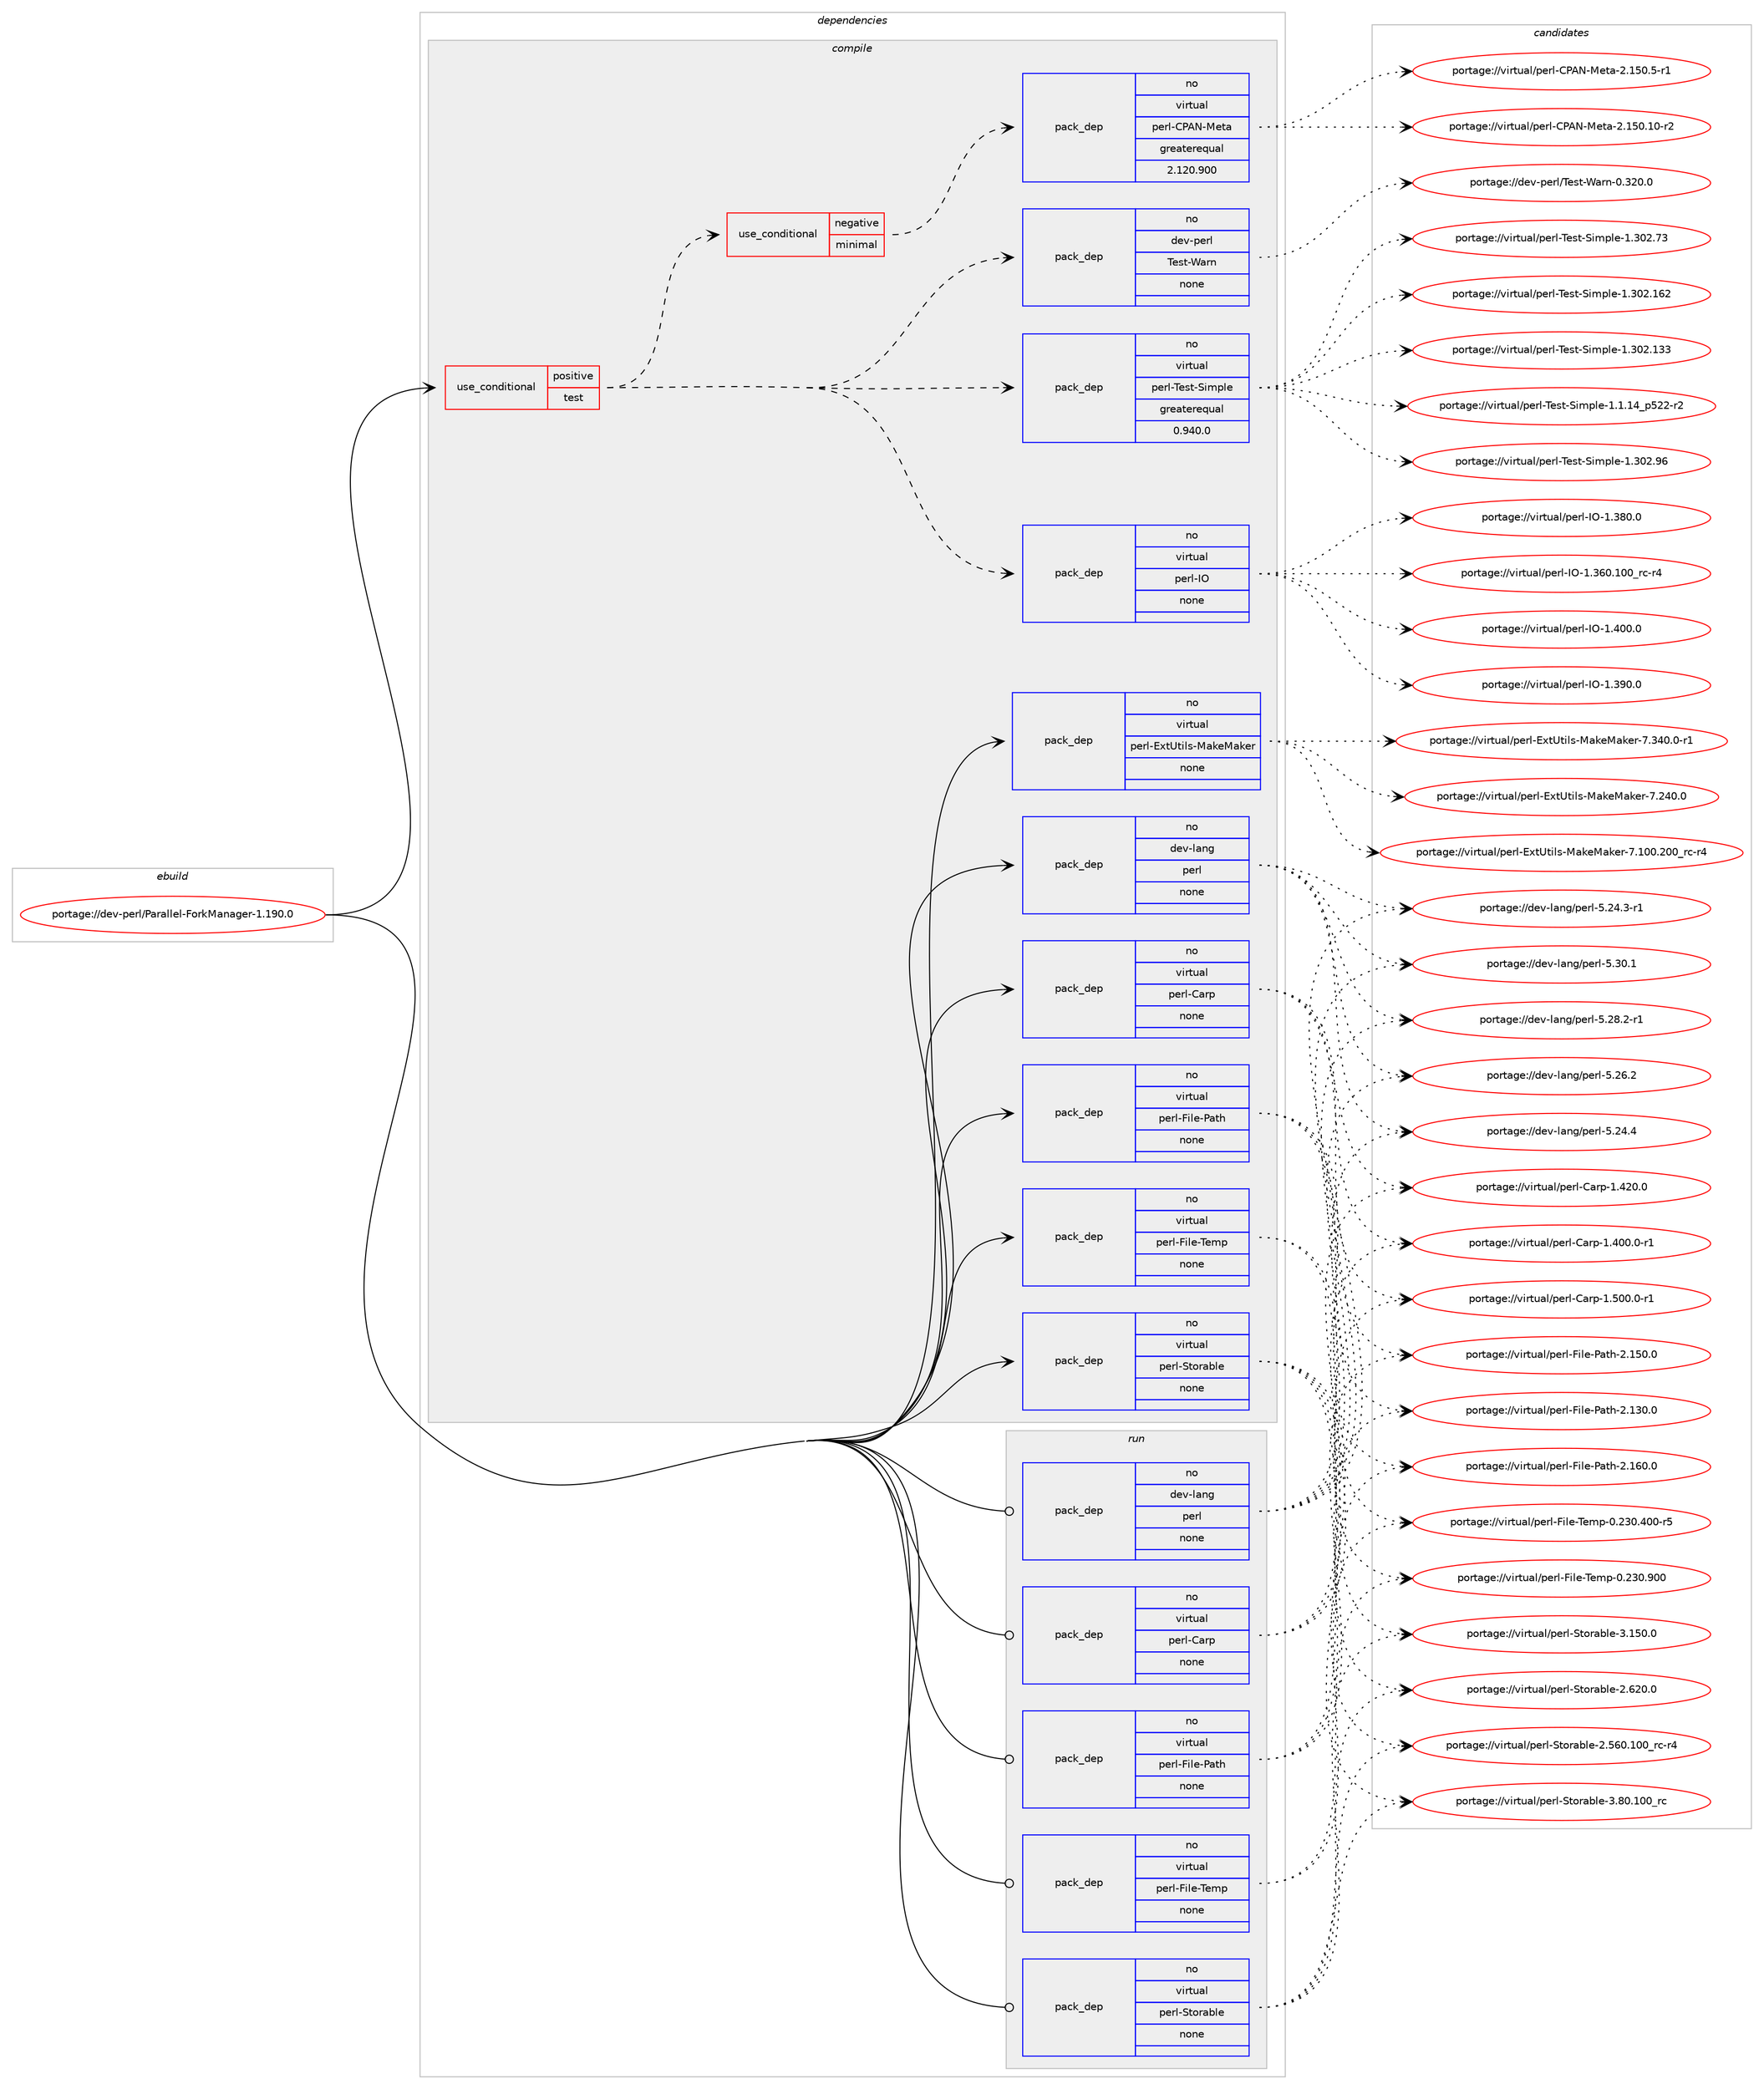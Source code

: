 digraph prolog {

# *************
# Graph options
# *************

newrank=true;
concentrate=true;
compound=true;
graph [rankdir=LR,fontname=Helvetica,fontsize=10,ranksep=1.5];#, ranksep=2.5, nodesep=0.2];
edge  [arrowhead=vee];
node  [fontname=Helvetica,fontsize=10];

# **********
# The ebuild
# **********

subgraph cluster_leftcol {
color=gray;
label=<<i>ebuild</i>>;
id [label="portage://dev-perl/Parallel-ForkManager-1.190.0", color=red, width=4, href="../dev-perl/Parallel-ForkManager-1.190.0.svg"];
}

# ****************
# The dependencies
# ****************

subgraph cluster_midcol {
color=gray;
label=<<i>dependencies</i>>;
subgraph cluster_compile {
fillcolor="#eeeeee";
style=filled;
label=<<i>compile</i>>;
subgraph cond121647 {
dependency485016 [label=<<TABLE BORDER="0" CELLBORDER="1" CELLSPACING="0" CELLPADDING="4"><TR><TD ROWSPAN="3" CELLPADDING="10">use_conditional</TD></TR><TR><TD>positive</TD></TR><TR><TD>test</TD></TR></TABLE>>, shape=none, color=red];
subgraph cond121648 {
dependency485017 [label=<<TABLE BORDER="0" CELLBORDER="1" CELLSPACING="0" CELLPADDING="4"><TR><TD ROWSPAN="3" CELLPADDING="10">use_conditional</TD></TR><TR><TD>negative</TD></TR><TR><TD>minimal</TD></TR></TABLE>>, shape=none, color=red];
subgraph pack358309 {
dependency485018 [label=<<TABLE BORDER="0" CELLBORDER="1" CELLSPACING="0" CELLPADDING="4" WIDTH="220"><TR><TD ROWSPAN="6" CELLPADDING="30">pack_dep</TD></TR><TR><TD WIDTH="110">no</TD></TR><TR><TD>virtual</TD></TR><TR><TD>perl-CPAN-Meta</TD></TR><TR><TD>greaterequal</TD></TR><TR><TD>2.120.900</TD></TR></TABLE>>, shape=none, color=blue];
}
dependency485017:e -> dependency485018:w [weight=20,style="dashed",arrowhead="vee"];
}
dependency485016:e -> dependency485017:w [weight=20,style="dashed",arrowhead="vee"];
subgraph pack358310 {
dependency485019 [label=<<TABLE BORDER="0" CELLBORDER="1" CELLSPACING="0" CELLPADDING="4" WIDTH="220"><TR><TD ROWSPAN="6" CELLPADDING="30">pack_dep</TD></TR><TR><TD WIDTH="110">no</TD></TR><TR><TD>virtual</TD></TR><TR><TD>perl-IO</TD></TR><TR><TD>none</TD></TR><TR><TD></TD></TR></TABLE>>, shape=none, color=blue];
}
dependency485016:e -> dependency485019:w [weight=20,style="dashed",arrowhead="vee"];
subgraph pack358311 {
dependency485020 [label=<<TABLE BORDER="0" CELLBORDER="1" CELLSPACING="0" CELLPADDING="4" WIDTH="220"><TR><TD ROWSPAN="6" CELLPADDING="30">pack_dep</TD></TR><TR><TD WIDTH="110">no</TD></TR><TR><TD>virtual</TD></TR><TR><TD>perl-Test-Simple</TD></TR><TR><TD>greaterequal</TD></TR><TR><TD>0.940.0</TD></TR></TABLE>>, shape=none, color=blue];
}
dependency485016:e -> dependency485020:w [weight=20,style="dashed",arrowhead="vee"];
subgraph pack358312 {
dependency485021 [label=<<TABLE BORDER="0" CELLBORDER="1" CELLSPACING="0" CELLPADDING="4" WIDTH="220"><TR><TD ROWSPAN="6" CELLPADDING="30">pack_dep</TD></TR><TR><TD WIDTH="110">no</TD></TR><TR><TD>dev-perl</TD></TR><TR><TD>Test-Warn</TD></TR><TR><TD>none</TD></TR><TR><TD></TD></TR></TABLE>>, shape=none, color=blue];
}
dependency485016:e -> dependency485021:w [weight=20,style="dashed",arrowhead="vee"];
}
id:e -> dependency485016:w [weight=20,style="solid",arrowhead="vee"];
subgraph pack358313 {
dependency485022 [label=<<TABLE BORDER="0" CELLBORDER="1" CELLSPACING="0" CELLPADDING="4" WIDTH="220"><TR><TD ROWSPAN="6" CELLPADDING="30">pack_dep</TD></TR><TR><TD WIDTH="110">no</TD></TR><TR><TD>dev-lang</TD></TR><TR><TD>perl</TD></TR><TR><TD>none</TD></TR><TR><TD></TD></TR></TABLE>>, shape=none, color=blue];
}
id:e -> dependency485022:w [weight=20,style="solid",arrowhead="vee"];
subgraph pack358314 {
dependency485023 [label=<<TABLE BORDER="0" CELLBORDER="1" CELLSPACING="0" CELLPADDING="4" WIDTH="220"><TR><TD ROWSPAN="6" CELLPADDING="30">pack_dep</TD></TR><TR><TD WIDTH="110">no</TD></TR><TR><TD>virtual</TD></TR><TR><TD>perl-Carp</TD></TR><TR><TD>none</TD></TR><TR><TD></TD></TR></TABLE>>, shape=none, color=blue];
}
id:e -> dependency485023:w [weight=20,style="solid",arrowhead="vee"];
subgraph pack358315 {
dependency485024 [label=<<TABLE BORDER="0" CELLBORDER="1" CELLSPACING="0" CELLPADDING="4" WIDTH="220"><TR><TD ROWSPAN="6" CELLPADDING="30">pack_dep</TD></TR><TR><TD WIDTH="110">no</TD></TR><TR><TD>virtual</TD></TR><TR><TD>perl-ExtUtils-MakeMaker</TD></TR><TR><TD>none</TD></TR><TR><TD></TD></TR></TABLE>>, shape=none, color=blue];
}
id:e -> dependency485024:w [weight=20,style="solid",arrowhead="vee"];
subgraph pack358316 {
dependency485025 [label=<<TABLE BORDER="0" CELLBORDER="1" CELLSPACING="0" CELLPADDING="4" WIDTH="220"><TR><TD ROWSPAN="6" CELLPADDING="30">pack_dep</TD></TR><TR><TD WIDTH="110">no</TD></TR><TR><TD>virtual</TD></TR><TR><TD>perl-File-Path</TD></TR><TR><TD>none</TD></TR><TR><TD></TD></TR></TABLE>>, shape=none, color=blue];
}
id:e -> dependency485025:w [weight=20,style="solid",arrowhead="vee"];
subgraph pack358317 {
dependency485026 [label=<<TABLE BORDER="0" CELLBORDER="1" CELLSPACING="0" CELLPADDING="4" WIDTH="220"><TR><TD ROWSPAN="6" CELLPADDING="30">pack_dep</TD></TR><TR><TD WIDTH="110">no</TD></TR><TR><TD>virtual</TD></TR><TR><TD>perl-File-Temp</TD></TR><TR><TD>none</TD></TR><TR><TD></TD></TR></TABLE>>, shape=none, color=blue];
}
id:e -> dependency485026:w [weight=20,style="solid",arrowhead="vee"];
subgraph pack358318 {
dependency485027 [label=<<TABLE BORDER="0" CELLBORDER="1" CELLSPACING="0" CELLPADDING="4" WIDTH="220"><TR><TD ROWSPAN="6" CELLPADDING="30">pack_dep</TD></TR><TR><TD WIDTH="110">no</TD></TR><TR><TD>virtual</TD></TR><TR><TD>perl-Storable</TD></TR><TR><TD>none</TD></TR><TR><TD></TD></TR></TABLE>>, shape=none, color=blue];
}
id:e -> dependency485027:w [weight=20,style="solid",arrowhead="vee"];
}
subgraph cluster_compileandrun {
fillcolor="#eeeeee";
style=filled;
label=<<i>compile and run</i>>;
}
subgraph cluster_run {
fillcolor="#eeeeee";
style=filled;
label=<<i>run</i>>;
subgraph pack358319 {
dependency485028 [label=<<TABLE BORDER="0" CELLBORDER="1" CELLSPACING="0" CELLPADDING="4" WIDTH="220"><TR><TD ROWSPAN="6" CELLPADDING="30">pack_dep</TD></TR><TR><TD WIDTH="110">no</TD></TR><TR><TD>dev-lang</TD></TR><TR><TD>perl</TD></TR><TR><TD>none</TD></TR><TR><TD></TD></TR></TABLE>>, shape=none, color=blue];
}
id:e -> dependency485028:w [weight=20,style="solid",arrowhead="odot"];
subgraph pack358320 {
dependency485029 [label=<<TABLE BORDER="0" CELLBORDER="1" CELLSPACING="0" CELLPADDING="4" WIDTH="220"><TR><TD ROWSPAN="6" CELLPADDING="30">pack_dep</TD></TR><TR><TD WIDTH="110">no</TD></TR><TR><TD>virtual</TD></TR><TR><TD>perl-Carp</TD></TR><TR><TD>none</TD></TR><TR><TD></TD></TR></TABLE>>, shape=none, color=blue];
}
id:e -> dependency485029:w [weight=20,style="solid",arrowhead="odot"];
subgraph pack358321 {
dependency485030 [label=<<TABLE BORDER="0" CELLBORDER="1" CELLSPACING="0" CELLPADDING="4" WIDTH="220"><TR><TD ROWSPAN="6" CELLPADDING="30">pack_dep</TD></TR><TR><TD WIDTH="110">no</TD></TR><TR><TD>virtual</TD></TR><TR><TD>perl-File-Path</TD></TR><TR><TD>none</TD></TR><TR><TD></TD></TR></TABLE>>, shape=none, color=blue];
}
id:e -> dependency485030:w [weight=20,style="solid",arrowhead="odot"];
subgraph pack358322 {
dependency485031 [label=<<TABLE BORDER="0" CELLBORDER="1" CELLSPACING="0" CELLPADDING="4" WIDTH="220"><TR><TD ROWSPAN="6" CELLPADDING="30">pack_dep</TD></TR><TR><TD WIDTH="110">no</TD></TR><TR><TD>virtual</TD></TR><TR><TD>perl-File-Temp</TD></TR><TR><TD>none</TD></TR><TR><TD></TD></TR></TABLE>>, shape=none, color=blue];
}
id:e -> dependency485031:w [weight=20,style="solid",arrowhead="odot"];
subgraph pack358323 {
dependency485032 [label=<<TABLE BORDER="0" CELLBORDER="1" CELLSPACING="0" CELLPADDING="4" WIDTH="220"><TR><TD ROWSPAN="6" CELLPADDING="30">pack_dep</TD></TR><TR><TD WIDTH="110">no</TD></TR><TR><TD>virtual</TD></TR><TR><TD>perl-Storable</TD></TR><TR><TD>none</TD></TR><TR><TD></TD></TR></TABLE>>, shape=none, color=blue];
}
id:e -> dependency485032:w [weight=20,style="solid",arrowhead="odot"];
}
}

# **************
# The candidates
# **************

subgraph cluster_choices {
rank=same;
color=gray;
label=<<i>candidates</i>>;

subgraph choice358309 {
color=black;
nodesep=1;
choice1181051141161179710847112101114108456780657845771011169745504649534846534511449 [label="portage://virtual/perl-CPAN-Meta-2.150.5-r1", color=red, width=4,href="../virtual/perl-CPAN-Meta-2.150.5-r1.svg"];
choice118105114116117971084711210111410845678065784577101116974550464953484649484511450 [label="portage://virtual/perl-CPAN-Meta-2.150.10-r2", color=red, width=4,href="../virtual/perl-CPAN-Meta-2.150.10-r2.svg"];
dependency485018:e -> choice1181051141161179710847112101114108456780657845771011169745504649534846534511449:w [style=dotted,weight="100"];
dependency485018:e -> choice118105114116117971084711210111410845678065784577101116974550464953484649484511450:w [style=dotted,weight="100"];
}
subgraph choice358310 {
color=black;
nodesep=1;
choice11810511411611797108471121011141084573794549465248484648 [label="portage://virtual/perl-IO-1.400.0", color=red, width=4,href="../virtual/perl-IO-1.400.0.svg"];
choice11810511411611797108471121011141084573794549465157484648 [label="portage://virtual/perl-IO-1.390.0", color=red, width=4,href="../virtual/perl-IO-1.390.0.svg"];
choice11810511411611797108471121011141084573794549465156484648 [label="portage://virtual/perl-IO-1.380.0", color=red, width=4,href="../virtual/perl-IO-1.380.0.svg"];
choice11810511411611797108471121011141084573794549465154484649484895114994511452 [label="portage://virtual/perl-IO-1.360.100_rc-r4", color=red, width=4,href="../virtual/perl-IO-1.360.100_rc-r4.svg"];
dependency485019:e -> choice11810511411611797108471121011141084573794549465248484648:w [style=dotted,weight="100"];
dependency485019:e -> choice11810511411611797108471121011141084573794549465157484648:w [style=dotted,weight="100"];
dependency485019:e -> choice11810511411611797108471121011141084573794549465156484648:w [style=dotted,weight="100"];
dependency485019:e -> choice11810511411611797108471121011141084573794549465154484649484895114994511452:w [style=dotted,weight="100"];
}
subgraph choice358311 {
color=black;
nodesep=1;
choice118105114116117971084711210111410845841011151164583105109112108101454946514850465754 [label="portage://virtual/perl-Test-Simple-1.302.96", color=red, width=4,href="../virtual/perl-Test-Simple-1.302.96.svg"];
choice118105114116117971084711210111410845841011151164583105109112108101454946514850465551 [label="portage://virtual/perl-Test-Simple-1.302.73", color=red, width=4,href="../virtual/perl-Test-Simple-1.302.73.svg"];
choice11810511411611797108471121011141084584101115116458310510911210810145494651485046495450 [label="portage://virtual/perl-Test-Simple-1.302.162", color=red, width=4,href="../virtual/perl-Test-Simple-1.302.162.svg"];
choice11810511411611797108471121011141084584101115116458310510911210810145494651485046495151 [label="portage://virtual/perl-Test-Simple-1.302.133", color=red, width=4,href="../virtual/perl-Test-Simple-1.302.133.svg"];
choice11810511411611797108471121011141084584101115116458310510911210810145494649464952951125350504511450 [label="portage://virtual/perl-Test-Simple-1.1.14_p522-r2", color=red, width=4,href="../virtual/perl-Test-Simple-1.1.14_p522-r2.svg"];
dependency485020:e -> choice118105114116117971084711210111410845841011151164583105109112108101454946514850465754:w [style=dotted,weight="100"];
dependency485020:e -> choice118105114116117971084711210111410845841011151164583105109112108101454946514850465551:w [style=dotted,weight="100"];
dependency485020:e -> choice11810511411611797108471121011141084584101115116458310510911210810145494651485046495450:w [style=dotted,weight="100"];
dependency485020:e -> choice11810511411611797108471121011141084584101115116458310510911210810145494651485046495151:w [style=dotted,weight="100"];
dependency485020:e -> choice11810511411611797108471121011141084584101115116458310510911210810145494649464952951125350504511450:w [style=dotted,weight="100"];
}
subgraph choice358312 {
color=black;
nodesep=1;
choice1001011184511210111410847841011151164587971141104548465150484648 [label="portage://dev-perl/Test-Warn-0.320.0", color=red, width=4,href="../dev-perl/Test-Warn-0.320.0.svg"];
dependency485021:e -> choice1001011184511210111410847841011151164587971141104548465150484648:w [style=dotted,weight="100"];
}
subgraph choice358313 {
color=black;
nodesep=1;
choice10010111845108971101034711210111410845534651484649 [label="portage://dev-lang/perl-5.30.1", color=red, width=4,href="../dev-lang/perl-5.30.1.svg"];
choice100101118451089711010347112101114108455346505646504511449 [label="portage://dev-lang/perl-5.28.2-r1", color=red, width=4,href="../dev-lang/perl-5.28.2-r1.svg"];
choice10010111845108971101034711210111410845534650544650 [label="portage://dev-lang/perl-5.26.2", color=red, width=4,href="../dev-lang/perl-5.26.2.svg"];
choice10010111845108971101034711210111410845534650524652 [label="portage://dev-lang/perl-5.24.4", color=red, width=4,href="../dev-lang/perl-5.24.4.svg"];
choice100101118451089711010347112101114108455346505246514511449 [label="portage://dev-lang/perl-5.24.3-r1", color=red, width=4,href="../dev-lang/perl-5.24.3-r1.svg"];
dependency485022:e -> choice10010111845108971101034711210111410845534651484649:w [style=dotted,weight="100"];
dependency485022:e -> choice100101118451089711010347112101114108455346505646504511449:w [style=dotted,weight="100"];
dependency485022:e -> choice10010111845108971101034711210111410845534650544650:w [style=dotted,weight="100"];
dependency485022:e -> choice10010111845108971101034711210111410845534650524652:w [style=dotted,weight="100"];
dependency485022:e -> choice100101118451089711010347112101114108455346505246514511449:w [style=dotted,weight="100"];
}
subgraph choice358314 {
color=black;
nodesep=1;
choice118105114116117971084711210111410845679711411245494653484846484511449 [label="portage://virtual/perl-Carp-1.500.0-r1", color=red, width=4,href="../virtual/perl-Carp-1.500.0-r1.svg"];
choice11810511411611797108471121011141084567971141124549465250484648 [label="portage://virtual/perl-Carp-1.420.0", color=red, width=4,href="../virtual/perl-Carp-1.420.0.svg"];
choice118105114116117971084711210111410845679711411245494652484846484511449 [label="portage://virtual/perl-Carp-1.400.0-r1", color=red, width=4,href="../virtual/perl-Carp-1.400.0-r1.svg"];
dependency485023:e -> choice118105114116117971084711210111410845679711411245494653484846484511449:w [style=dotted,weight="100"];
dependency485023:e -> choice11810511411611797108471121011141084567971141124549465250484648:w [style=dotted,weight="100"];
dependency485023:e -> choice118105114116117971084711210111410845679711411245494652484846484511449:w [style=dotted,weight="100"];
}
subgraph choice358315 {
color=black;
nodesep=1;
choice1181051141161179710847112101114108456912011685116105108115457797107101779710710111445554651524846484511449 [label="portage://virtual/perl-ExtUtils-MakeMaker-7.340.0-r1", color=red, width=4,href="../virtual/perl-ExtUtils-MakeMaker-7.340.0-r1.svg"];
choice118105114116117971084711210111410845691201168511610510811545779710710177971071011144555465052484648 [label="portage://virtual/perl-ExtUtils-MakeMaker-7.240.0", color=red, width=4,href="../virtual/perl-ExtUtils-MakeMaker-7.240.0.svg"];
choice118105114116117971084711210111410845691201168511610510811545779710710177971071011144555464948484650484895114994511452 [label="portage://virtual/perl-ExtUtils-MakeMaker-7.100.200_rc-r4", color=red, width=4,href="../virtual/perl-ExtUtils-MakeMaker-7.100.200_rc-r4.svg"];
dependency485024:e -> choice1181051141161179710847112101114108456912011685116105108115457797107101779710710111445554651524846484511449:w [style=dotted,weight="100"];
dependency485024:e -> choice118105114116117971084711210111410845691201168511610510811545779710710177971071011144555465052484648:w [style=dotted,weight="100"];
dependency485024:e -> choice118105114116117971084711210111410845691201168511610510811545779710710177971071011144555464948484650484895114994511452:w [style=dotted,weight="100"];
}
subgraph choice358316 {
color=black;
nodesep=1;
choice118105114116117971084711210111410845701051081014580971161044550464954484648 [label="portage://virtual/perl-File-Path-2.160.0", color=red, width=4,href="../virtual/perl-File-Path-2.160.0.svg"];
choice118105114116117971084711210111410845701051081014580971161044550464953484648 [label="portage://virtual/perl-File-Path-2.150.0", color=red, width=4,href="../virtual/perl-File-Path-2.150.0.svg"];
choice118105114116117971084711210111410845701051081014580971161044550464951484648 [label="portage://virtual/perl-File-Path-2.130.0", color=red, width=4,href="../virtual/perl-File-Path-2.130.0.svg"];
dependency485025:e -> choice118105114116117971084711210111410845701051081014580971161044550464954484648:w [style=dotted,weight="100"];
dependency485025:e -> choice118105114116117971084711210111410845701051081014580971161044550464953484648:w [style=dotted,weight="100"];
dependency485025:e -> choice118105114116117971084711210111410845701051081014580971161044550464951484648:w [style=dotted,weight="100"];
}
subgraph choice358317 {
color=black;
nodesep=1;
choice11810511411611797108471121011141084570105108101458410110911245484650514846574848 [label="portage://virtual/perl-File-Temp-0.230.900", color=red, width=4,href="../virtual/perl-File-Temp-0.230.900.svg"];
choice118105114116117971084711210111410845701051081014584101109112454846505148465248484511453 [label="portage://virtual/perl-File-Temp-0.230.400-r5", color=red, width=4,href="../virtual/perl-File-Temp-0.230.400-r5.svg"];
dependency485026:e -> choice11810511411611797108471121011141084570105108101458410110911245484650514846574848:w [style=dotted,weight="100"];
dependency485026:e -> choice118105114116117971084711210111410845701051081014584101109112454846505148465248484511453:w [style=dotted,weight="100"];
}
subgraph choice358318 {
color=black;
nodesep=1;
choice1181051141161179710847112101114108458311611111497981081014551465648464948489511499 [label="portage://virtual/perl-Storable-3.80.100_rc", color=red, width=4,href="../virtual/perl-Storable-3.80.100_rc.svg"];
choice1181051141161179710847112101114108458311611111497981081014551464953484648 [label="portage://virtual/perl-Storable-3.150.0", color=red, width=4,href="../virtual/perl-Storable-3.150.0.svg"];
choice1181051141161179710847112101114108458311611111497981081014550465450484648 [label="portage://virtual/perl-Storable-2.620.0", color=red, width=4,href="../virtual/perl-Storable-2.620.0.svg"];
choice1181051141161179710847112101114108458311611111497981081014550465354484649484895114994511452 [label="portage://virtual/perl-Storable-2.560.100_rc-r4", color=red, width=4,href="../virtual/perl-Storable-2.560.100_rc-r4.svg"];
dependency485027:e -> choice1181051141161179710847112101114108458311611111497981081014551465648464948489511499:w [style=dotted,weight="100"];
dependency485027:e -> choice1181051141161179710847112101114108458311611111497981081014551464953484648:w [style=dotted,weight="100"];
dependency485027:e -> choice1181051141161179710847112101114108458311611111497981081014550465450484648:w [style=dotted,weight="100"];
dependency485027:e -> choice1181051141161179710847112101114108458311611111497981081014550465354484649484895114994511452:w [style=dotted,weight="100"];
}
subgraph choice358319 {
color=black;
nodesep=1;
choice10010111845108971101034711210111410845534651484649 [label="portage://dev-lang/perl-5.30.1", color=red, width=4,href="../dev-lang/perl-5.30.1.svg"];
choice100101118451089711010347112101114108455346505646504511449 [label="portage://dev-lang/perl-5.28.2-r1", color=red, width=4,href="../dev-lang/perl-5.28.2-r1.svg"];
choice10010111845108971101034711210111410845534650544650 [label="portage://dev-lang/perl-5.26.2", color=red, width=4,href="../dev-lang/perl-5.26.2.svg"];
choice10010111845108971101034711210111410845534650524652 [label="portage://dev-lang/perl-5.24.4", color=red, width=4,href="../dev-lang/perl-5.24.4.svg"];
choice100101118451089711010347112101114108455346505246514511449 [label="portage://dev-lang/perl-5.24.3-r1", color=red, width=4,href="../dev-lang/perl-5.24.3-r1.svg"];
dependency485028:e -> choice10010111845108971101034711210111410845534651484649:w [style=dotted,weight="100"];
dependency485028:e -> choice100101118451089711010347112101114108455346505646504511449:w [style=dotted,weight="100"];
dependency485028:e -> choice10010111845108971101034711210111410845534650544650:w [style=dotted,weight="100"];
dependency485028:e -> choice10010111845108971101034711210111410845534650524652:w [style=dotted,weight="100"];
dependency485028:e -> choice100101118451089711010347112101114108455346505246514511449:w [style=dotted,weight="100"];
}
subgraph choice358320 {
color=black;
nodesep=1;
choice118105114116117971084711210111410845679711411245494653484846484511449 [label="portage://virtual/perl-Carp-1.500.0-r1", color=red, width=4,href="../virtual/perl-Carp-1.500.0-r1.svg"];
choice11810511411611797108471121011141084567971141124549465250484648 [label="portage://virtual/perl-Carp-1.420.0", color=red, width=4,href="../virtual/perl-Carp-1.420.0.svg"];
choice118105114116117971084711210111410845679711411245494652484846484511449 [label="portage://virtual/perl-Carp-1.400.0-r1", color=red, width=4,href="../virtual/perl-Carp-1.400.0-r1.svg"];
dependency485029:e -> choice118105114116117971084711210111410845679711411245494653484846484511449:w [style=dotted,weight="100"];
dependency485029:e -> choice11810511411611797108471121011141084567971141124549465250484648:w [style=dotted,weight="100"];
dependency485029:e -> choice118105114116117971084711210111410845679711411245494652484846484511449:w [style=dotted,weight="100"];
}
subgraph choice358321 {
color=black;
nodesep=1;
choice118105114116117971084711210111410845701051081014580971161044550464954484648 [label="portage://virtual/perl-File-Path-2.160.0", color=red, width=4,href="../virtual/perl-File-Path-2.160.0.svg"];
choice118105114116117971084711210111410845701051081014580971161044550464953484648 [label="portage://virtual/perl-File-Path-2.150.0", color=red, width=4,href="../virtual/perl-File-Path-2.150.0.svg"];
choice118105114116117971084711210111410845701051081014580971161044550464951484648 [label="portage://virtual/perl-File-Path-2.130.0", color=red, width=4,href="../virtual/perl-File-Path-2.130.0.svg"];
dependency485030:e -> choice118105114116117971084711210111410845701051081014580971161044550464954484648:w [style=dotted,weight="100"];
dependency485030:e -> choice118105114116117971084711210111410845701051081014580971161044550464953484648:w [style=dotted,weight="100"];
dependency485030:e -> choice118105114116117971084711210111410845701051081014580971161044550464951484648:w [style=dotted,weight="100"];
}
subgraph choice358322 {
color=black;
nodesep=1;
choice11810511411611797108471121011141084570105108101458410110911245484650514846574848 [label="portage://virtual/perl-File-Temp-0.230.900", color=red, width=4,href="../virtual/perl-File-Temp-0.230.900.svg"];
choice118105114116117971084711210111410845701051081014584101109112454846505148465248484511453 [label="portage://virtual/perl-File-Temp-0.230.400-r5", color=red, width=4,href="../virtual/perl-File-Temp-0.230.400-r5.svg"];
dependency485031:e -> choice11810511411611797108471121011141084570105108101458410110911245484650514846574848:w [style=dotted,weight="100"];
dependency485031:e -> choice118105114116117971084711210111410845701051081014584101109112454846505148465248484511453:w [style=dotted,weight="100"];
}
subgraph choice358323 {
color=black;
nodesep=1;
choice1181051141161179710847112101114108458311611111497981081014551465648464948489511499 [label="portage://virtual/perl-Storable-3.80.100_rc", color=red, width=4,href="../virtual/perl-Storable-3.80.100_rc.svg"];
choice1181051141161179710847112101114108458311611111497981081014551464953484648 [label="portage://virtual/perl-Storable-3.150.0", color=red, width=4,href="../virtual/perl-Storable-3.150.0.svg"];
choice1181051141161179710847112101114108458311611111497981081014550465450484648 [label="portage://virtual/perl-Storable-2.620.0", color=red, width=4,href="../virtual/perl-Storable-2.620.0.svg"];
choice1181051141161179710847112101114108458311611111497981081014550465354484649484895114994511452 [label="portage://virtual/perl-Storable-2.560.100_rc-r4", color=red, width=4,href="../virtual/perl-Storable-2.560.100_rc-r4.svg"];
dependency485032:e -> choice1181051141161179710847112101114108458311611111497981081014551465648464948489511499:w [style=dotted,weight="100"];
dependency485032:e -> choice1181051141161179710847112101114108458311611111497981081014551464953484648:w [style=dotted,weight="100"];
dependency485032:e -> choice1181051141161179710847112101114108458311611111497981081014550465450484648:w [style=dotted,weight="100"];
dependency485032:e -> choice1181051141161179710847112101114108458311611111497981081014550465354484649484895114994511452:w [style=dotted,weight="100"];
}
}

}
